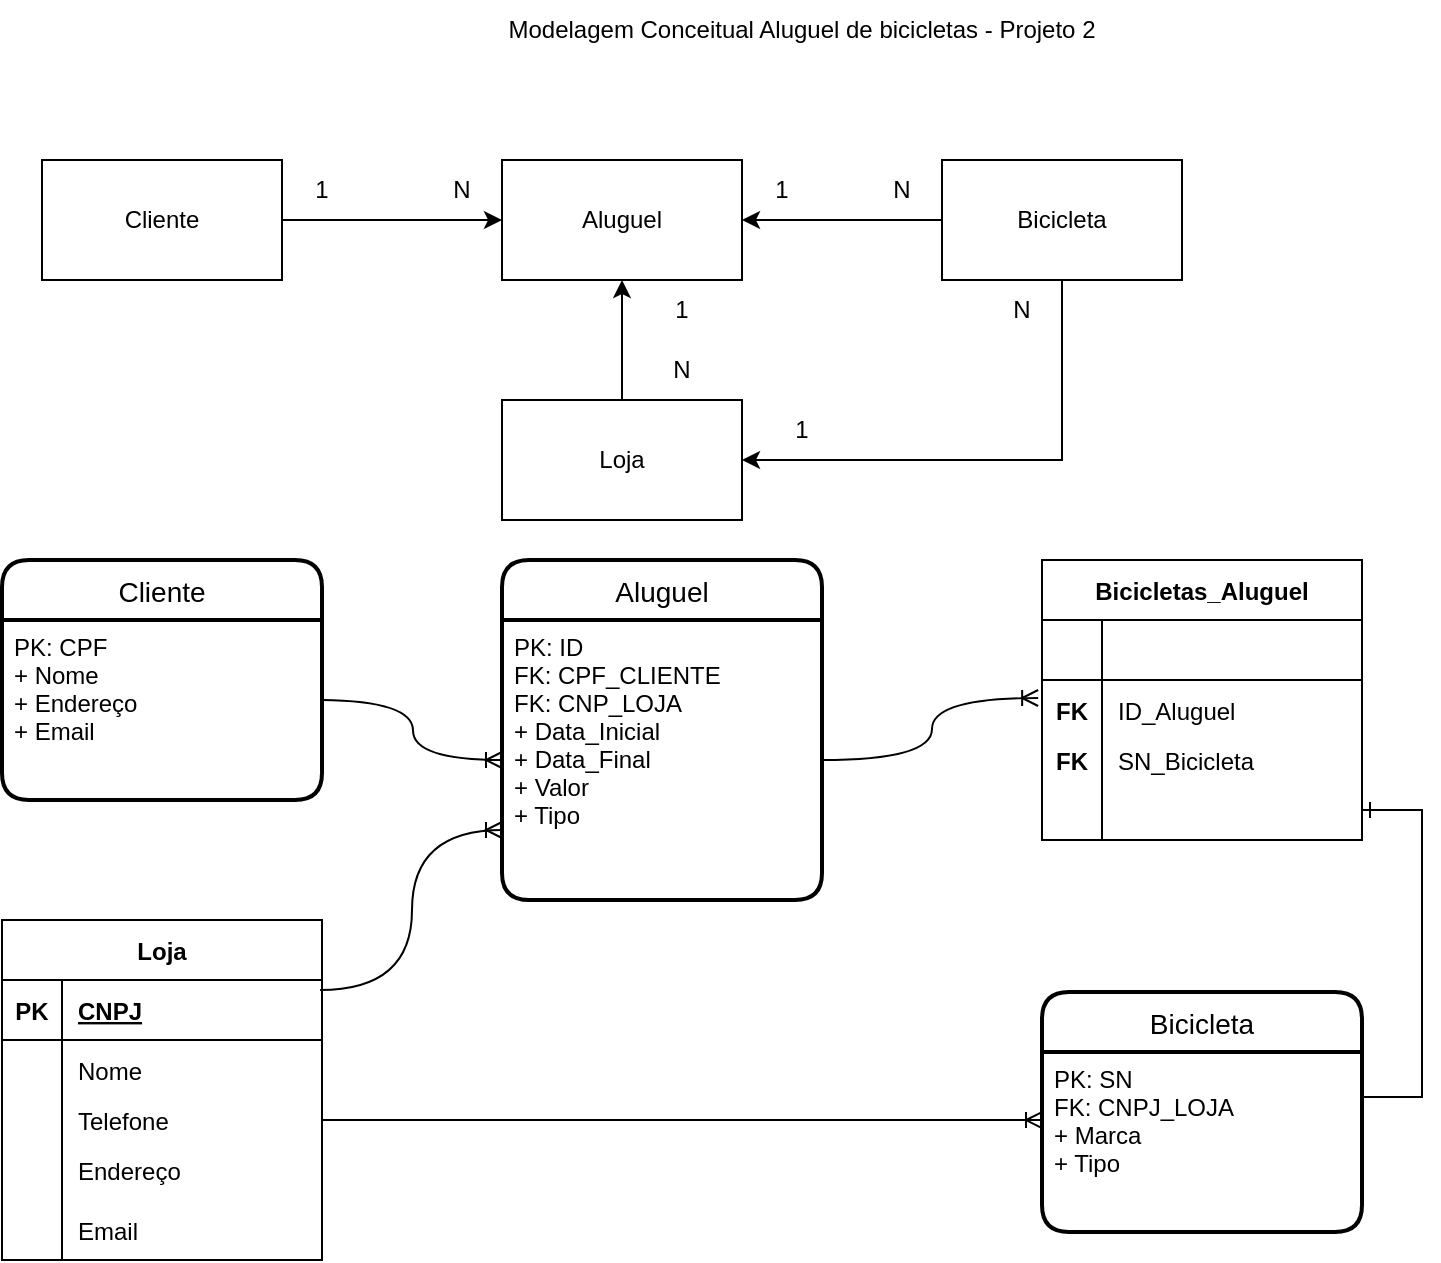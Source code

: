 <mxfile version="17.2.4" type="device" pages="2"><diagram name="Page-1" id="5d7acffa-a066-3a61-03fe-96351882024d"><mxGraphModel dx="1107" dy="552" grid="1" gridSize="10" guides="1" tooltips="1" connect="1" arrows="1" fold="1" page="1" pageScale="1" pageWidth="1100" pageHeight="850" background="#ffffff" math="0" shadow="0"><root><mxCell id="0"/><mxCell id="1" parent="0"/><mxCell id="AIVNAjt_hHcSJyHqnaUw-23" style="edgeStyle=orthogonalEdgeStyle;rounded=0;orthogonalLoop=1;jettySize=auto;html=1;entryX=0;entryY=0.5;entryDx=0;entryDy=0;" parent="1" source="AIVNAjt_hHcSJyHqnaUw-1" target="AIVNAjt_hHcSJyHqnaUw-20" edge="1"><mxGeometry relative="1" as="geometry"/></mxCell><mxCell id="AIVNAjt_hHcSJyHqnaUw-1" value="Cliente" style="rounded=0;whiteSpace=wrap;html=1;" parent="1" vertex="1"><mxGeometry x="130" y="120" width="120" height="60" as="geometry"/></mxCell><mxCell id="AIVNAjt_hHcSJyHqnaUw-26" style="edgeStyle=orthogonalEdgeStyle;rounded=0;orthogonalLoop=1;jettySize=auto;html=1;entryX=0.5;entryY=1;entryDx=0;entryDy=0;" parent="1" source="AIVNAjt_hHcSJyHqnaUw-2" target="AIVNAjt_hHcSJyHqnaUw-20" edge="1"><mxGeometry relative="1" as="geometry"/></mxCell><mxCell id="AIVNAjt_hHcSJyHqnaUw-2" value="Loja" style="rounded=0;whiteSpace=wrap;html=1;" parent="1" vertex="1"><mxGeometry x="360" y="240" width="120" height="60" as="geometry"/></mxCell><mxCell id="AIVNAjt_hHcSJyHqnaUw-6" style="edgeStyle=orthogonalEdgeStyle;rounded=0;orthogonalLoop=1;jettySize=auto;html=1;entryX=1;entryY=0.5;entryDx=0;entryDy=0;exitX=1;exitY=0;exitDx=0;exitDy=0;" parent="1" source="AIVNAjt_hHcSJyHqnaUw-28" target="AIVNAjt_hHcSJyHqnaUw-2" edge="1"><mxGeometry relative="1" as="geometry"><Array as="points"><mxPoint x="640" y="180"/><mxPoint x="640" y="270"/></Array></mxGeometry></mxCell><mxCell id="AIVNAjt_hHcSJyHqnaUw-24" style="edgeStyle=orthogonalEdgeStyle;rounded=0;orthogonalLoop=1;jettySize=auto;html=1;entryX=1;entryY=0.5;entryDx=0;entryDy=0;" parent="1" source="AIVNAjt_hHcSJyHqnaUw-5" target="AIVNAjt_hHcSJyHqnaUw-20" edge="1"><mxGeometry relative="1" as="geometry"/></mxCell><mxCell id="AIVNAjt_hHcSJyHqnaUw-5" value="Bicicleta" style="rounded=0;whiteSpace=wrap;html=1;" parent="1" vertex="1"><mxGeometry x="580" y="120" width="120" height="60" as="geometry"/></mxCell><mxCell id="AIVNAjt_hHcSJyHqnaUw-9" value="N" style="text;html=1;strokeColor=none;fillColor=none;align=center;verticalAlign=middle;whiteSpace=wrap;rounded=0;" parent="1" vertex="1"><mxGeometry x="530" y="120" width="60" height="30" as="geometry"/></mxCell><mxCell id="AIVNAjt_hHcSJyHqnaUw-10" value="1" style="text;html=1;strokeColor=none;fillColor=none;align=center;verticalAlign=middle;whiteSpace=wrap;rounded=0;" parent="1" vertex="1"><mxGeometry x="470" y="120" width="60" height="30" as="geometry"/></mxCell><mxCell id="AIVNAjt_hHcSJyHqnaUw-11" value="N" style="text;html=1;strokeColor=none;fillColor=none;align=center;verticalAlign=middle;whiteSpace=wrap;rounded=0;" parent="1" vertex="1"><mxGeometry x="310" y="120" width="60" height="30" as="geometry"/></mxCell><mxCell id="AIVNAjt_hHcSJyHqnaUw-12" value="1" style="text;html=1;strokeColor=none;fillColor=none;align=center;verticalAlign=middle;whiteSpace=wrap;rounded=0;" parent="1" vertex="1"><mxGeometry x="240" y="120" width="60" height="30" as="geometry"/></mxCell><mxCell id="AIVNAjt_hHcSJyHqnaUw-18" value="N" style="text;html=1;strokeColor=none;fillColor=none;align=center;verticalAlign=middle;whiteSpace=wrap;rounded=0;" parent="1" vertex="1"><mxGeometry x="420" y="210" width="60" height="30" as="geometry"/></mxCell><mxCell id="AIVNAjt_hHcSJyHqnaUw-19" value="1" style="text;html=1;strokeColor=none;fillColor=none;align=center;verticalAlign=middle;whiteSpace=wrap;rounded=0;" parent="1" vertex="1"><mxGeometry x="480" y="240" width="60" height="30" as="geometry"/></mxCell><mxCell id="AIVNAjt_hHcSJyHqnaUw-20" value="Aluguel" style="rounded=0;whiteSpace=wrap;html=1;" parent="1" vertex="1"><mxGeometry x="360" y="120" width="120" height="60" as="geometry"/></mxCell><mxCell id="AIVNAjt_hHcSJyHqnaUw-27" value="1" style="text;html=1;strokeColor=none;fillColor=none;align=center;verticalAlign=middle;whiteSpace=wrap;rounded=0;" parent="1" vertex="1"><mxGeometry x="420" y="180" width="60" height="30" as="geometry"/></mxCell><mxCell id="AIVNAjt_hHcSJyHqnaUw-28" value="N" style="text;html=1;strokeColor=none;fillColor=none;align=center;verticalAlign=middle;whiteSpace=wrap;rounded=0;" parent="1" vertex="1"><mxGeometry x="590" y="180" width="60" height="30" as="geometry"/></mxCell><mxCell id="AIVNAjt_hHcSJyHqnaUw-29" value="Modelagem Conceitual Aluguel de bicicletas - Projeto 2" style="text;html=1;strokeColor=none;fillColor=none;align=center;verticalAlign=middle;whiteSpace=wrap;rounded=0;" parent="1" vertex="1"><mxGeometry x="360" y="40" width="300" height="30" as="geometry"/></mxCell><mxCell id="s_uKpid3dugpmZuXL_jr-1" value="Cliente" style="swimlane;childLayout=stackLayout;horizontal=1;startSize=30;horizontalStack=0;rounded=1;fontSize=14;fontStyle=0;strokeWidth=2;resizeParent=0;resizeLast=1;shadow=0;dashed=0;align=center;fontColor=#000000;" parent="1" vertex="1"><mxGeometry x="110" y="320" width="160" height="120" as="geometry"/></mxCell><mxCell id="s_uKpid3dugpmZuXL_jr-2" value="PK: CPF&#10;+ Nome&#10;+ Endereço&#10;+ Email" style="align=left;strokeColor=none;fillColor=none;spacingLeft=4;fontSize=12;verticalAlign=top;resizable=0;rotatable=0;part=1;fontColor=#000000;" parent="s_uKpid3dugpmZuXL_jr-1" vertex="1"><mxGeometry y="30" width="160" height="90" as="geometry"/></mxCell><mxCell id="s_uKpid3dugpmZuXL_jr-3" value="Aluguel" style="swimlane;childLayout=stackLayout;horizontal=1;startSize=30;horizontalStack=0;rounded=1;fontSize=14;fontStyle=0;strokeWidth=2;resizeParent=0;resizeLast=1;shadow=0;dashed=0;align=center;fontColor=#000000;" parent="1" vertex="1"><mxGeometry x="360" y="320" width="160" height="170" as="geometry"/></mxCell><mxCell id="s_uKpid3dugpmZuXL_jr-4" value="PK: ID&#10;FK: CPF_CLIENTE&#10;FK: CNP_LOJA&#10;+ Data_Inicial&#10;+ Data_Final&#10;+ Valor&#10;+ Tipo" style="align=left;strokeColor=none;fillColor=none;spacingLeft=4;fontSize=12;verticalAlign=top;resizable=0;rotatable=0;part=1;fontColor=#000000;fontStyle=0" parent="s_uKpid3dugpmZuXL_jr-3" vertex="1"><mxGeometry y="30" width="160" height="140" as="geometry"/></mxCell><mxCell id="s_uKpid3dugpmZuXL_jr-5" value="Bicicleta" style="swimlane;childLayout=stackLayout;horizontal=1;startSize=30;horizontalStack=0;rounded=1;fontSize=14;fontStyle=0;strokeWidth=2;resizeParent=0;resizeLast=1;shadow=0;dashed=0;align=center;fontColor=#000000;" parent="1" vertex="1"><mxGeometry x="630" y="536" width="160" height="120" as="geometry"/></mxCell><mxCell id="s_uKpid3dugpmZuXL_jr-6" value="PK: SN&#10;FK: CNPJ_LOJA&#10;+ Marca&#10;+ Tipo" style="align=left;strokeColor=none;fillColor=none;spacingLeft=4;fontSize=12;verticalAlign=top;resizable=0;rotatable=0;part=1;fontColor=#000000;fontStyle=0" parent="s_uKpid3dugpmZuXL_jr-5" vertex="1"><mxGeometry y="30" width="160" height="90" as="geometry"/></mxCell><mxCell id="s_uKpid3dugpmZuXL_jr-10" value="" style="edgeStyle=orthogonalEdgeStyle;fontSize=12;html=1;endArrow=ERoneToMany;rounded=0;fontColor=#000000;entryX=0;entryY=0.5;entryDx=0;entryDy=0;curved=1;" parent="1" target="s_uKpid3dugpmZuXL_jr-4" edge="1"><mxGeometry width="100" height="100" relative="1" as="geometry"><mxPoint x="270" y="390" as="sourcePoint"/><mxPoint x="370" y="290" as="targetPoint"/></mxGeometry></mxCell><mxCell id="7PUPS4FtUOOQkzse5fAx-1" value="Loja" style="shape=table;startSize=30;container=1;collapsible=1;childLayout=tableLayout;fixedRows=1;rowLines=0;fontStyle=1;align=center;resizeLast=1;" parent="1" vertex="1"><mxGeometry x="110" y="500" width="160" height="170" as="geometry"/></mxCell><mxCell id="7PUPS4FtUOOQkzse5fAx-2" value="" style="shape=tableRow;horizontal=0;startSize=0;swimlaneHead=0;swimlaneBody=0;fillColor=none;collapsible=0;dropTarget=0;points=[[0,0.5],[1,0.5]];portConstraint=eastwest;top=0;left=0;right=0;bottom=1;" parent="7PUPS4FtUOOQkzse5fAx-1" vertex="1"><mxGeometry y="30" width="160" height="30" as="geometry"/></mxCell><mxCell id="7PUPS4FtUOOQkzse5fAx-3" value="PK" style="shape=partialRectangle;connectable=0;fillColor=none;top=0;left=0;bottom=0;right=0;fontStyle=1;overflow=hidden;" parent="7PUPS4FtUOOQkzse5fAx-2" vertex="1"><mxGeometry width="30" height="30" as="geometry"><mxRectangle width="30" height="30" as="alternateBounds"/></mxGeometry></mxCell><mxCell id="7PUPS4FtUOOQkzse5fAx-4" value="CNPJ" style="shape=partialRectangle;connectable=0;fillColor=none;top=0;left=0;bottom=0;right=0;align=left;spacingLeft=6;fontStyle=5;overflow=hidden;" parent="7PUPS4FtUOOQkzse5fAx-2" vertex="1"><mxGeometry x="30" width="130" height="30" as="geometry"><mxRectangle width="130" height="30" as="alternateBounds"/></mxGeometry></mxCell><mxCell id="7PUPS4FtUOOQkzse5fAx-5" value="" style="shape=tableRow;horizontal=0;startSize=0;swimlaneHead=0;swimlaneBody=0;fillColor=none;collapsible=0;dropTarget=0;points=[[0,0.5],[1,0.5]];portConstraint=eastwest;top=0;left=0;right=0;bottom=0;" parent="7PUPS4FtUOOQkzse5fAx-1" vertex="1"><mxGeometry y="60" width="160" height="30" as="geometry"/></mxCell><mxCell id="7PUPS4FtUOOQkzse5fAx-6" value="" style="shape=partialRectangle;connectable=0;fillColor=none;top=0;left=0;bottom=0;right=0;editable=1;overflow=hidden;" parent="7PUPS4FtUOOQkzse5fAx-5" vertex="1"><mxGeometry width="30" height="30" as="geometry"><mxRectangle width="30" height="30" as="alternateBounds"/></mxGeometry></mxCell><mxCell id="7PUPS4FtUOOQkzse5fAx-7" value="Nome" style="shape=partialRectangle;connectable=0;fillColor=none;top=0;left=0;bottom=0;right=0;align=left;spacingLeft=6;overflow=hidden;" parent="7PUPS4FtUOOQkzse5fAx-5" vertex="1"><mxGeometry x="30" width="130" height="30" as="geometry"><mxRectangle width="130" height="30" as="alternateBounds"/></mxGeometry></mxCell><mxCell id="7PUPS4FtUOOQkzse5fAx-8" value="" style="shape=tableRow;horizontal=0;startSize=0;swimlaneHead=0;swimlaneBody=0;fillColor=none;collapsible=0;dropTarget=0;points=[[0,0.5],[1,0.5]];portConstraint=eastwest;top=0;left=0;right=0;bottom=0;" parent="7PUPS4FtUOOQkzse5fAx-1" vertex="1"><mxGeometry y="90" width="160" height="20" as="geometry"/></mxCell><mxCell id="7PUPS4FtUOOQkzse5fAx-9" value="" style="shape=partialRectangle;connectable=0;fillColor=none;top=0;left=0;bottom=0;right=0;editable=1;overflow=hidden;" parent="7PUPS4FtUOOQkzse5fAx-8" vertex="1"><mxGeometry width="30" height="20" as="geometry"><mxRectangle width="30" height="20" as="alternateBounds"/></mxGeometry></mxCell><mxCell id="7PUPS4FtUOOQkzse5fAx-10" value="Telefone" style="shape=partialRectangle;connectable=0;fillColor=none;top=0;left=0;bottom=0;right=0;align=left;spacingLeft=6;overflow=hidden;" parent="7PUPS4FtUOOQkzse5fAx-8" vertex="1"><mxGeometry x="30" width="130" height="20" as="geometry"><mxRectangle width="130" height="20" as="alternateBounds"/></mxGeometry></mxCell><mxCell id="7PUPS4FtUOOQkzse5fAx-11" value="" style="shape=tableRow;horizontal=0;startSize=0;swimlaneHead=0;swimlaneBody=0;fillColor=none;collapsible=0;dropTarget=0;points=[[0,0.5],[1,0.5]];portConstraint=eastwest;top=0;left=0;right=0;bottom=0;" parent="7PUPS4FtUOOQkzse5fAx-1" vertex="1"><mxGeometry y="110" width="160" height="30" as="geometry"/></mxCell><mxCell id="7PUPS4FtUOOQkzse5fAx-12" value="" style="shape=partialRectangle;connectable=0;fillColor=none;top=0;left=0;bottom=0;right=0;editable=1;overflow=hidden;" parent="7PUPS4FtUOOQkzse5fAx-11" vertex="1"><mxGeometry width="30" height="30" as="geometry"><mxRectangle width="30" height="30" as="alternateBounds"/></mxGeometry></mxCell><mxCell id="7PUPS4FtUOOQkzse5fAx-13" value="Endereço" style="shape=partialRectangle;connectable=0;fillColor=none;top=0;left=0;bottom=0;right=0;align=left;spacingLeft=6;overflow=hidden;" parent="7PUPS4FtUOOQkzse5fAx-11" vertex="1"><mxGeometry x="30" width="130" height="30" as="geometry"><mxRectangle width="130" height="30" as="alternateBounds"/></mxGeometry></mxCell><mxCell id="7PUPS4FtUOOQkzse5fAx-14" value="" style="shape=tableRow;horizontal=0;startSize=0;swimlaneHead=0;swimlaneBody=0;fillColor=none;collapsible=0;dropTarget=0;points=[[0,0.5],[1,0.5]];portConstraint=eastwest;top=0;left=0;right=0;bottom=0;" parent="7PUPS4FtUOOQkzse5fAx-1" vertex="1"><mxGeometry y="140" width="160" height="30" as="geometry"/></mxCell><mxCell id="7PUPS4FtUOOQkzse5fAx-15" value="" style="shape=partialRectangle;connectable=0;fillColor=none;top=0;left=0;bottom=0;right=0;editable=1;overflow=hidden;" parent="7PUPS4FtUOOQkzse5fAx-14" vertex="1"><mxGeometry width="30" height="30" as="geometry"><mxRectangle width="30" height="30" as="alternateBounds"/></mxGeometry></mxCell><mxCell id="7PUPS4FtUOOQkzse5fAx-16" value="Email" style="shape=partialRectangle;connectable=0;fillColor=none;top=0;left=0;bottom=0;right=0;align=left;spacingLeft=6;overflow=hidden;" parent="7PUPS4FtUOOQkzse5fAx-14" vertex="1"><mxGeometry x="30" width="130" height="30" as="geometry"><mxRectangle width="130" height="30" as="alternateBounds"/></mxGeometry></mxCell><mxCell id="7PUPS4FtUOOQkzse5fAx-17" value="" style="edgeStyle=orthogonalEdgeStyle;fontSize=12;html=1;endArrow=ERoneToMany;rounded=0;fontColor=#000000;entryX=-0.012;entryY=0.3;entryDx=0;entryDy=0;entryPerimeter=0;curved=1;" parent="1" source="s_uKpid3dugpmZuXL_jr-4" target="7PUPS4FtUOOQkzse5fAx-22" edge="1"><mxGeometry width="100" height="100" relative="1" as="geometry"><mxPoint x="720" y="380" as="sourcePoint"/><mxPoint x="630" y="500" as="targetPoint"/></mxGeometry></mxCell><mxCell id="7PUPS4FtUOOQkzse5fAx-18" value="Bicicletas_Aluguel" style="shape=table;startSize=30;container=1;collapsible=1;childLayout=tableLayout;fixedRows=1;rowLines=0;fontStyle=1;align=center;resizeLast=1;" parent="1" vertex="1"><mxGeometry x="630" y="320" width="160" height="140" as="geometry"/></mxCell><mxCell id="7PUPS4FtUOOQkzse5fAx-19" value="" style="shape=tableRow;horizontal=0;startSize=0;swimlaneHead=0;swimlaneBody=0;fillColor=none;collapsible=0;dropTarget=0;points=[[0,0.5],[1,0.5]];portConstraint=eastwest;top=0;left=0;right=0;bottom=1;" parent="7PUPS4FtUOOQkzse5fAx-18" vertex="1"><mxGeometry y="30" width="160" height="30" as="geometry"/></mxCell><mxCell id="7PUPS4FtUOOQkzse5fAx-20" value="" style="shape=partialRectangle;connectable=0;fillColor=none;top=0;left=0;bottom=0;right=0;fontStyle=1;overflow=hidden;" parent="7PUPS4FtUOOQkzse5fAx-19" vertex="1"><mxGeometry width="30" height="30" as="geometry"><mxRectangle width="30" height="30" as="alternateBounds"/></mxGeometry></mxCell><mxCell id="7PUPS4FtUOOQkzse5fAx-21" value="" style="shape=partialRectangle;connectable=0;fillColor=none;top=0;left=0;bottom=0;right=0;align=left;spacingLeft=6;fontStyle=5;overflow=hidden;" parent="7PUPS4FtUOOQkzse5fAx-19" vertex="1"><mxGeometry x="30" width="130" height="30" as="geometry"><mxRectangle width="130" height="30" as="alternateBounds"/></mxGeometry></mxCell><mxCell id="7PUPS4FtUOOQkzse5fAx-22" value="" style="shape=tableRow;horizontal=0;startSize=0;swimlaneHead=0;swimlaneBody=0;fillColor=none;collapsible=0;dropTarget=0;points=[[0,0.5],[1,0.5]];portConstraint=eastwest;top=0;left=0;right=0;bottom=0;" parent="7PUPS4FtUOOQkzse5fAx-18" vertex="1"><mxGeometry y="60" width="160" height="30" as="geometry"/></mxCell><mxCell id="7PUPS4FtUOOQkzse5fAx-23" value="FK" style="shape=partialRectangle;connectable=0;fillColor=none;top=0;left=0;bottom=0;right=0;editable=1;overflow=hidden;fontStyle=1" parent="7PUPS4FtUOOQkzse5fAx-22" vertex="1"><mxGeometry width="30" height="30" as="geometry"><mxRectangle width="30" height="30" as="alternateBounds"/></mxGeometry></mxCell><mxCell id="7PUPS4FtUOOQkzse5fAx-24" value="ID_Aluguel" style="shape=partialRectangle;connectable=0;fillColor=none;top=0;left=0;bottom=0;right=0;align=left;spacingLeft=6;overflow=hidden;" parent="7PUPS4FtUOOQkzse5fAx-22" vertex="1"><mxGeometry x="30" width="130" height="30" as="geometry"><mxRectangle width="130" height="30" as="alternateBounds"/></mxGeometry></mxCell><mxCell id="7PUPS4FtUOOQkzse5fAx-25" value="" style="shape=tableRow;horizontal=0;startSize=0;swimlaneHead=0;swimlaneBody=0;fillColor=none;collapsible=0;dropTarget=0;points=[[0,0.5],[1,0.5]];portConstraint=eastwest;top=0;left=0;right=0;bottom=0;" parent="7PUPS4FtUOOQkzse5fAx-18" vertex="1"><mxGeometry y="90" width="160" height="20" as="geometry"/></mxCell><mxCell id="7PUPS4FtUOOQkzse5fAx-26" value="FK" style="shape=partialRectangle;connectable=0;fillColor=none;top=0;left=0;bottom=0;right=0;editable=1;overflow=hidden;fontStyle=1" parent="7PUPS4FtUOOQkzse5fAx-25" vertex="1"><mxGeometry width="30" height="20" as="geometry"><mxRectangle width="30" height="20" as="alternateBounds"/></mxGeometry></mxCell><mxCell id="7PUPS4FtUOOQkzse5fAx-27" value="SN_Bicicleta" style="shape=partialRectangle;connectable=0;fillColor=none;top=0;left=0;bottom=0;right=0;align=left;spacingLeft=6;overflow=hidden;" parent="7PUPS4FtUOOQkzse5fAx-25" vertex="1"><mxGeometry x="30" width="130" height="20" as="geometry"><mxRectangle width="130" height="20" as="alternateBounds"/></mxGeometry></mxCell><mxCell id="7PUPS4FtUOOQkzse5fAx-34" value="" style="shape=tableRow;horizontal=0;startSize=0;swimlaneHead=0;swimlaneBody=0;fillColor=none;collapsible=0;dropTarget=0;points=[[0,0.5],[1,0.5]];portConstraint=eastwest;top=0;left=0;right=0;bottom=1;" parent="7PUPS4FtUOOQkzse5fAx-18" vertex="1"><mxGeometry y="110" width="160" height="30" as="geometry"/></mxCell><mxCell id="7PUPS4FtUOOQkzse5fAx-35" value="" style="shape=partialRectangle;connectable=0;fillColor=none;top=0;left=0;bottom=0;right=0;fontStyle=1;overflow=hidden;" parent="7PUPS4FtUOOQkzse5fAx-34" vertex="1"><mxGeometry width="30" height="30" as="geometry"><mxRectangle width="30" height="30" as="alternateBounds"/></mxGeometry></mxCell><mxCell id="7PUPS4FtUOOQkzse5fAx-36" value="" style="shape=partialRectangle;connectable=0;fillColor=none;top=0;left=0;bottom=0;right=0;align=left;spacingLeft=6;fontStyle=5;overflow=hidden;" parent="7PUPS4FtUOOQkzse5fAx-34" vertex="1"><mxGeometry x="30" width="130" height="30" as="geometry"><mxRectangle width="130" height="30" as="alternateBounds"/></mxGeometry></mxCell><mxCell id="s_uKpid3dugpmZuXL_jr-14" value="" style="edgeStyle=entityRelationEdgeStyle;fontSize=12;html=1;endArrow=ERoneToMany;rounded=0;fontColor=#000000;exitX=1;exitY=0.5;exitDx=0;exitDy=0;entryX=0;entryY=0.378;entryDx=0;entryDy=0;entryPerimeter=0;" parent="1" source="7PUPS4FtUOOQkzse5fAx-8" target="s_uKpid3dugpmZuXL_jr-6" edge="1"><mxGeometry width="100" height="100" relative="1" as="geometry"><mxPoint x="540" y="600" as="sourcePoint"/><mxPoint x="640" y="500" as="targetPoint"/></mxGeometry></mxCell><mxCell id="s_uKpid3dugpmZuXL_jr-13" value="" style="edgeStyle=orthogonalEdgeStyle;fontSize=12;html=1;endArrow=ERoneToMany;rounded=0;fontColor=#000000;entryX=0;entryY=0.75;entryDx=0;entryDy=0;exitX=0.994;exitY=0.167;exitDx=0;exitDy=0;exitPerimeter=0;curved=1;" parent="1" source="7PUPS4FtUOOQkzse5fAx-2" target="s_uKpid3dugpmZuXL_jr-4" edge="1"><mxGeometry width="100" height="100" relative="1" as="geometry"><mxPoint x="560" y="520" as="sourcePoint"/><mxPoint x="660" y="420" as="targetPoint"/></mxGeometry></mxCell><mxCell id="7PUPS4FtUOOQkzse5fAx-41" value="" style="edgeStyle=entityRelationEdgeStyle;fontSize=12;html=1;endArrow=ERone;endFill=1;rounded=0;entryX=1;entryY=0.5;entryDx=0;entryDy=0;exitX=1;exitY=0.25;exitDx=0;exitDy=0;" parent="1" source="s_uKpid3dugpmZuXL_jr-6" target="7PUPS4FtUOOQkzse5fAx-34" edge="1"><mxGeometry width="100" height="100" relative="1" as="geometry"><mxPoint x="540" y="590" as="sourcePoint"/><mxPoint x="640" y="490" as="targetPoint"/></mxGeometry></mxCell></root></mxGraphModel></diagram><diagram id="1ZxRuoxqhzy7n_R1YCgU" name="Page-2"><mxGraphModel dx="849" dy="496" grid="1" gridSize="10" guides="1" tooltips="1" connect="1" arrows="1" fold="1" page="1" pageScale="1" pageWidth="827" pageHeight="1169" math="0" shadow="0"><root><mxCell id="0"/><mxCell id="1" parent="0"/><mxCell id="BCquOb2fUv5xoRIrxSyf-2" value="" style="edgeStyle=orthogonalEdgeStyle;rounded=0;orthogonalLoop=1;jettySize=auto;html=1;" edge="1" parent="1" source="kmzSi5P14VBrSyO9YkXR-1" target="BCquOb2fUv5xoRIrxSyf-1"><mxGeometry relative="1" as="geometry"/></mxCell><mxCell id="kmzSi5P14VBrSyO9YkXR-1" value="Cliente" style="rounded=0;whiteSpace=wrap;html=1;" vertex="1" parent="1"><mxGeometry x="70" y="350" width="120" height="60" as="geometry"/></mxCell><mxCell id="kmzSi5P14VBrSyO9YkXR-2" value="Modelagem Conceitual - Hospital Veterinário" style="text;html=1;strokeColor=none;fillColor=none;align=center;verticalAlign=middle;whiteSpace=wrap;rounded=0;" vertex="1" parent="1"><mxGeometry x="280" y="30" width="250" height="30" as="geometry"/></mxCell><mxCell id="BCquOb2fUv5xoRIrxSyf-29" value="" style="edgeStyle=orthogonalEdgeStyle;rounded=0;orthogonalLoop=1;jettySize=auto;html=1;fontColor=#FF3333;" edge="1" parent="1" source="BCquOb2fUv5xoRIrxSyf-1" target="BCquOb2fUv5xoRIrxSyf-28"><mxGeometry relative="1" as="geometry"/></mxCell><mxCell id="BCquOb2fUv5xoRIrxSyf-1" value="Pet" style="rounded=0;whiteSpace=wrap;html=1;" vertex="1" parent="1"><mxGeometry x="70" y="220" width="120" height="60" as="geometry"/></mxCell><mxCell id="BCquOb2fUv5xoRIrxSyf-5" value="" style="edgeStyle=orthogonalEdgeStyle;rounded=0;orthogonalLoop=1;jettySize=auto;html=1;exitX=0.5;exitY=1;exitDx=0;exitDy=0;entryX=1;entryY=0.5;entryDx=0;entryDy=0;" edge="1" parent="1" source="BCquOb2fUv5xoRIrxSyf-3" target="BCquOb2fUv5xoRIrxSyf-4"><mxGeometry relative="1" as="geometry"/></mxCell><mxCell id="BCquOb2fUv5xoRIrxSyf-7" value="" style="edgeStyle=orthogonalEdgeStyle;rounded=0;orthogonalLoop=1;jettySize=auto;html=1;exitX=0.5;exitY=0;exitDx=0;exitDy=0;entryX=1;entryY=0.5;entryDx=0;entryDy=0;" edge="1" parent="1" source="BCquOb2fUv5xoRIrxSyf-3" target="BCquOb2fUv5xoRIrxSyf-6"><mxGeometry relative="1" as="geometry"/></mxCell><mxCell id="BCquOb2fUv5xoRIrxSyf-9" value="" style="edgeStyle=orthogonalEdgeStyle;rounded=0;orthogonalLoop=1;jettySize=auto;html=1;" edge="1" parent="1" source="BCquOb2fUv5xoRIrxSyf-3" target="BCquOb2fUv5xoRIrxSyf-8"><mxGeometry relative="1" as="geometry"/></mxCell><mxCell id="BCquOb2fUv5xoRIrxSyf-3" value="Veterinário" style="rounded=0;whiteSpace=wrap;html=1;" vertex="1" parent="1"><mxGeometry x="690" y="220" width="120" height="60" as="geometry"/></mxCell><mxCell id="BCquOb2fUv5xoRIrxSyf-12" style="edgeStyle=orthogonalEdgeStyle;rounded=0;orthogonalLoop=1;jettySize=auto;html=1;entryX=0.5;entryY=1;entryDx=0;entryDy=0;" edge="1" parent="1" source="BCquOb2fUv5xoRIrxSyf-4" target="BCquOb2fUv5xoRIrxSyf-8"><mxGeometry relative="1" as="geometry"/></mxCell><mxCell id="BCquOb2fUv5xoRIrxSyf-4" value="Serviço" style="rounded=0;whiteSpace=wrap;html=1;" vertex="1" parent="1"><mxGeometry x="450" y="350" width="120" height="60" as="geometry"/></mxCell><mxCell id="BCquOb2fUv5xoRIrxSyf-11" style="edgeStyle=orthogonalEdgeStyle;rounded=0;orthogonalLoop=1;jettySize=auto;html=1;entryX=0.5;entryY=0;entryDx=0;entryDy=0;" edge="1" parent="1" source="BCquOb2fUv5xoRIrxSyf-6" target="BCquOb2fUv5xoRIrxSyf-8"><mxGeometry relative="1" as="geometry"/></mxCell><mxCell id="BCquOb2fUv5xoRIrxSyf-6" value="Sala" style="rounded=0;whiteSpace=wrap;html=1;" vertex="1" parent="1"><mxGeometry x="450" y="80" width="120" height="60" as="geometry"/></mxCell><mxCell id="BCquOb2fUv5xoRIrxSyf-8" value="Prestação" style="rounded=0;whiteSpace=wrap;html=1;" vertex="1" parent="1"><mxGeometry x="450" y="220" width="120" height="60" as="geometry"/></mxCell><mxCell id="BCquOb2fUv5xoRIrxSyf-13" value="1" style="text;html=1;strokeColor=none;fillColor=none;align=center;verticalAlign=middle;whiteSpace=wrap;rounded=0;" vertex="1" parent="1"><mxGeometry x="640" y="220" width="60" height="30" as="geometry"/></mxCell><mxCell id="BCquOb2fUv5xoRIrxSyf-14" value="N" style="text;html=1;strokeColor=none;fillColor=none;align=center;verticalAlign=middle;whiteSpace=wrap;rounded=0;" vertex="1" parent="1"><mxGeometry x="110" y="280" width="60" height="30" as="geometry"/></mxCell><mxCell id="BCquOb2fUv5xoRIrxSyf-15" value="1" style="text;html=1;strokeColor=none;fillColor=none;align=center;verticalAlign=middle;whiteSpace=wrap;rounded=0;" vertex="1" parent="1"><mxGeometry x="110" y="320" width="60" height="30" as="geometry"/></mxCell><mxCell id="BCquOb2fUv5xoRIrxSyf-16" value="1" style="text;html=1;strokeColor=none;fillColor=none;align=center;verticalAlign=middle;whiteSpace=wrap;rounded=0;" vertex="1" parent="1"><mxGeometry x="171" y="224" width="60" height="30" as="geometry"/></mxCell><mxCell id="BCquOb2fUv5xoRIrxSyf-17" value="1" style="text;html=1;strokeColor=none;fillColor=none;align=center;verticalAlign=middle;whiteSpace=wrap;rounded=0;" vertex="1" parent="1"><mxGeometry x="400" y="224" width="60" height="30" as="geometry"/></mxCell><mxCell id="BCquOb2fUv5xoRIrxSyf-18" value="N" style="text;html=1;strokeColor=none;fillColor=none;align=center;verticalAlign=middle;whiteSpace=wrap;rounded=0;" vertex="1" parent="1"><mxGeometry x="710" y="280" width="60" height="30" as="geometry"/></mxCell><mxCell id="BCquOb2fUv5xoRIrxSyf-19" value="N" style="text;html=1;strokeColor=none;fillColor=none;align=center;verticalAlign=middle;whiteSpace=wrap;rounded=0;" vertex="1" parent="1"><mxGeometry x="560" y="350" width="60" height="30" as="geometry"/></mxCell><mxCell id="BCquOb2fUv5xoRIrxSyf-20" value="1" style="text;html=1;strokeColor=none;fillColor=none;align=center;verticalAlign=middle;whiteSpace=wrap;rounded=0;" vertex="1" parent="1"><mxGeometry x="560" y="110" width="60" height="30" as="geometry"/></mxCell><mxCell id="BCquOb2fUv5xoRIrxSyf-21" value="N" style="text;html=1;strokeColor=none;fillColor=none;align=center;verticalAlign=middle;whiteSpace=wrap;rounded=0;" vertex="1" parent="1"><mxGeometry x="700" y="190" width="60" height="30" as="geometry"/></mxCell><mxCell id="BCquOb2fUv5xoRIrxSyf-22" value="N" style="text;html=1;strokeColor=none;fillColor=none;align=center;verticalAlign=middle;whiteSpace=wrap;rounded=0;" vertex="1" parent="1"><mxGeometry x="495" y="190" width="60" height="30" as="geometry"/></mxCell><mxCell id="BCquOb2fUv5xoRIrxSyf-23" value="1" style="text;html=1;strokeColor=none;fillColor=none;align=center;verticalAlign=middle;whiteSpace=wrap;rounded=0;" vertex="1" parent="1"><mxGeometry x="495" y="140" width="60" height="30" as="geometry"/></mxCell><mxCell id="BCquOb2fUv5xoRIrxSyf-24" value="N" style="text;html=1;strokeColor=none;fillColor=none;align=center;verticalAlign=middle;whiteSpace=wrap;rounded=0;" vertex="1" parent="1"><mxGeometry x="495" y="280" width="60" height="30" as="geometry"/></mxCell><mxCell id="BCquOb2fUv5xoRIrxSyf-25" value="1" style="text;html=1;strokeColor=none;fillColor=none;align=center;verticalAlign=middle;whiteSpace=wrap;rounded=0;" vertex="1" parent="1"><mxGeometry x="495" y="320" width="60" height="30" as="geometry"/></mxCell><mxCell id="BCquOb2fUv5xoRIrxSyf-26" value="N" style="text;html=1;strokeColor=none;fillColor=none;align=center;verticalAlign=middle;whiteSpace=wrap;rounded=0;" vertex="1" parent="1"><mxGeometry x="560" y="220" width="60" height="30" as="geometry"/></mxCell><mxCell id="BCquOb2fUv5xoRIrxSyf-30" style="edgeStyle=orthogonalEdgeStyle;rounded=0;orthogonalLoop=1;jettySize=auto;html=1;entryX=0;entryY=0.5;entryDx=0;entryDy=0;fontColor=#FF3333;" edge="1" parent="1" source="BCquOb2fUv5xoRIrxSyf-28" target="BCquOb2fUv5xoRIrxSyf-8"><mxGeometry relative="1" as="geometry"/></mxCell><mxCell id="BCquOb2fUv5xoRIrxSyf-28" value="Atendimento" style="rounded=0;whiteSpace=wrap;html=1;" vertex="1" parent="1"><mxGeometry x="260" y="220" width="120" height="60" as="geometry"/></mxCell><mxCell id="BCquOb2fUv5xoRIrxSyf-31" value="N" style="text;html=1;strokeColor=none;fillColor=none;align=center;verticalAlign=middle;whiteSpace=wrap;rounded=0;" vertex="1" parent="1"><mxGeometry x="218" y="224" width="60" height="30" as="geometry"/></mxCell><mxCell id="BCquOb2fUv5xoRIrxSyf-32" value="1" style="text;html=1;strokeColor=none;fillColor=none;align=center;verticalAlign=middle;whiteSpace=wrap;rounded=0;" vertex="1" parent="1"><mxGeometry x="360" y="224" width="60" height="30" as="geometry"/></mxCell></root></mxGraphModel></diagram></mxfile>